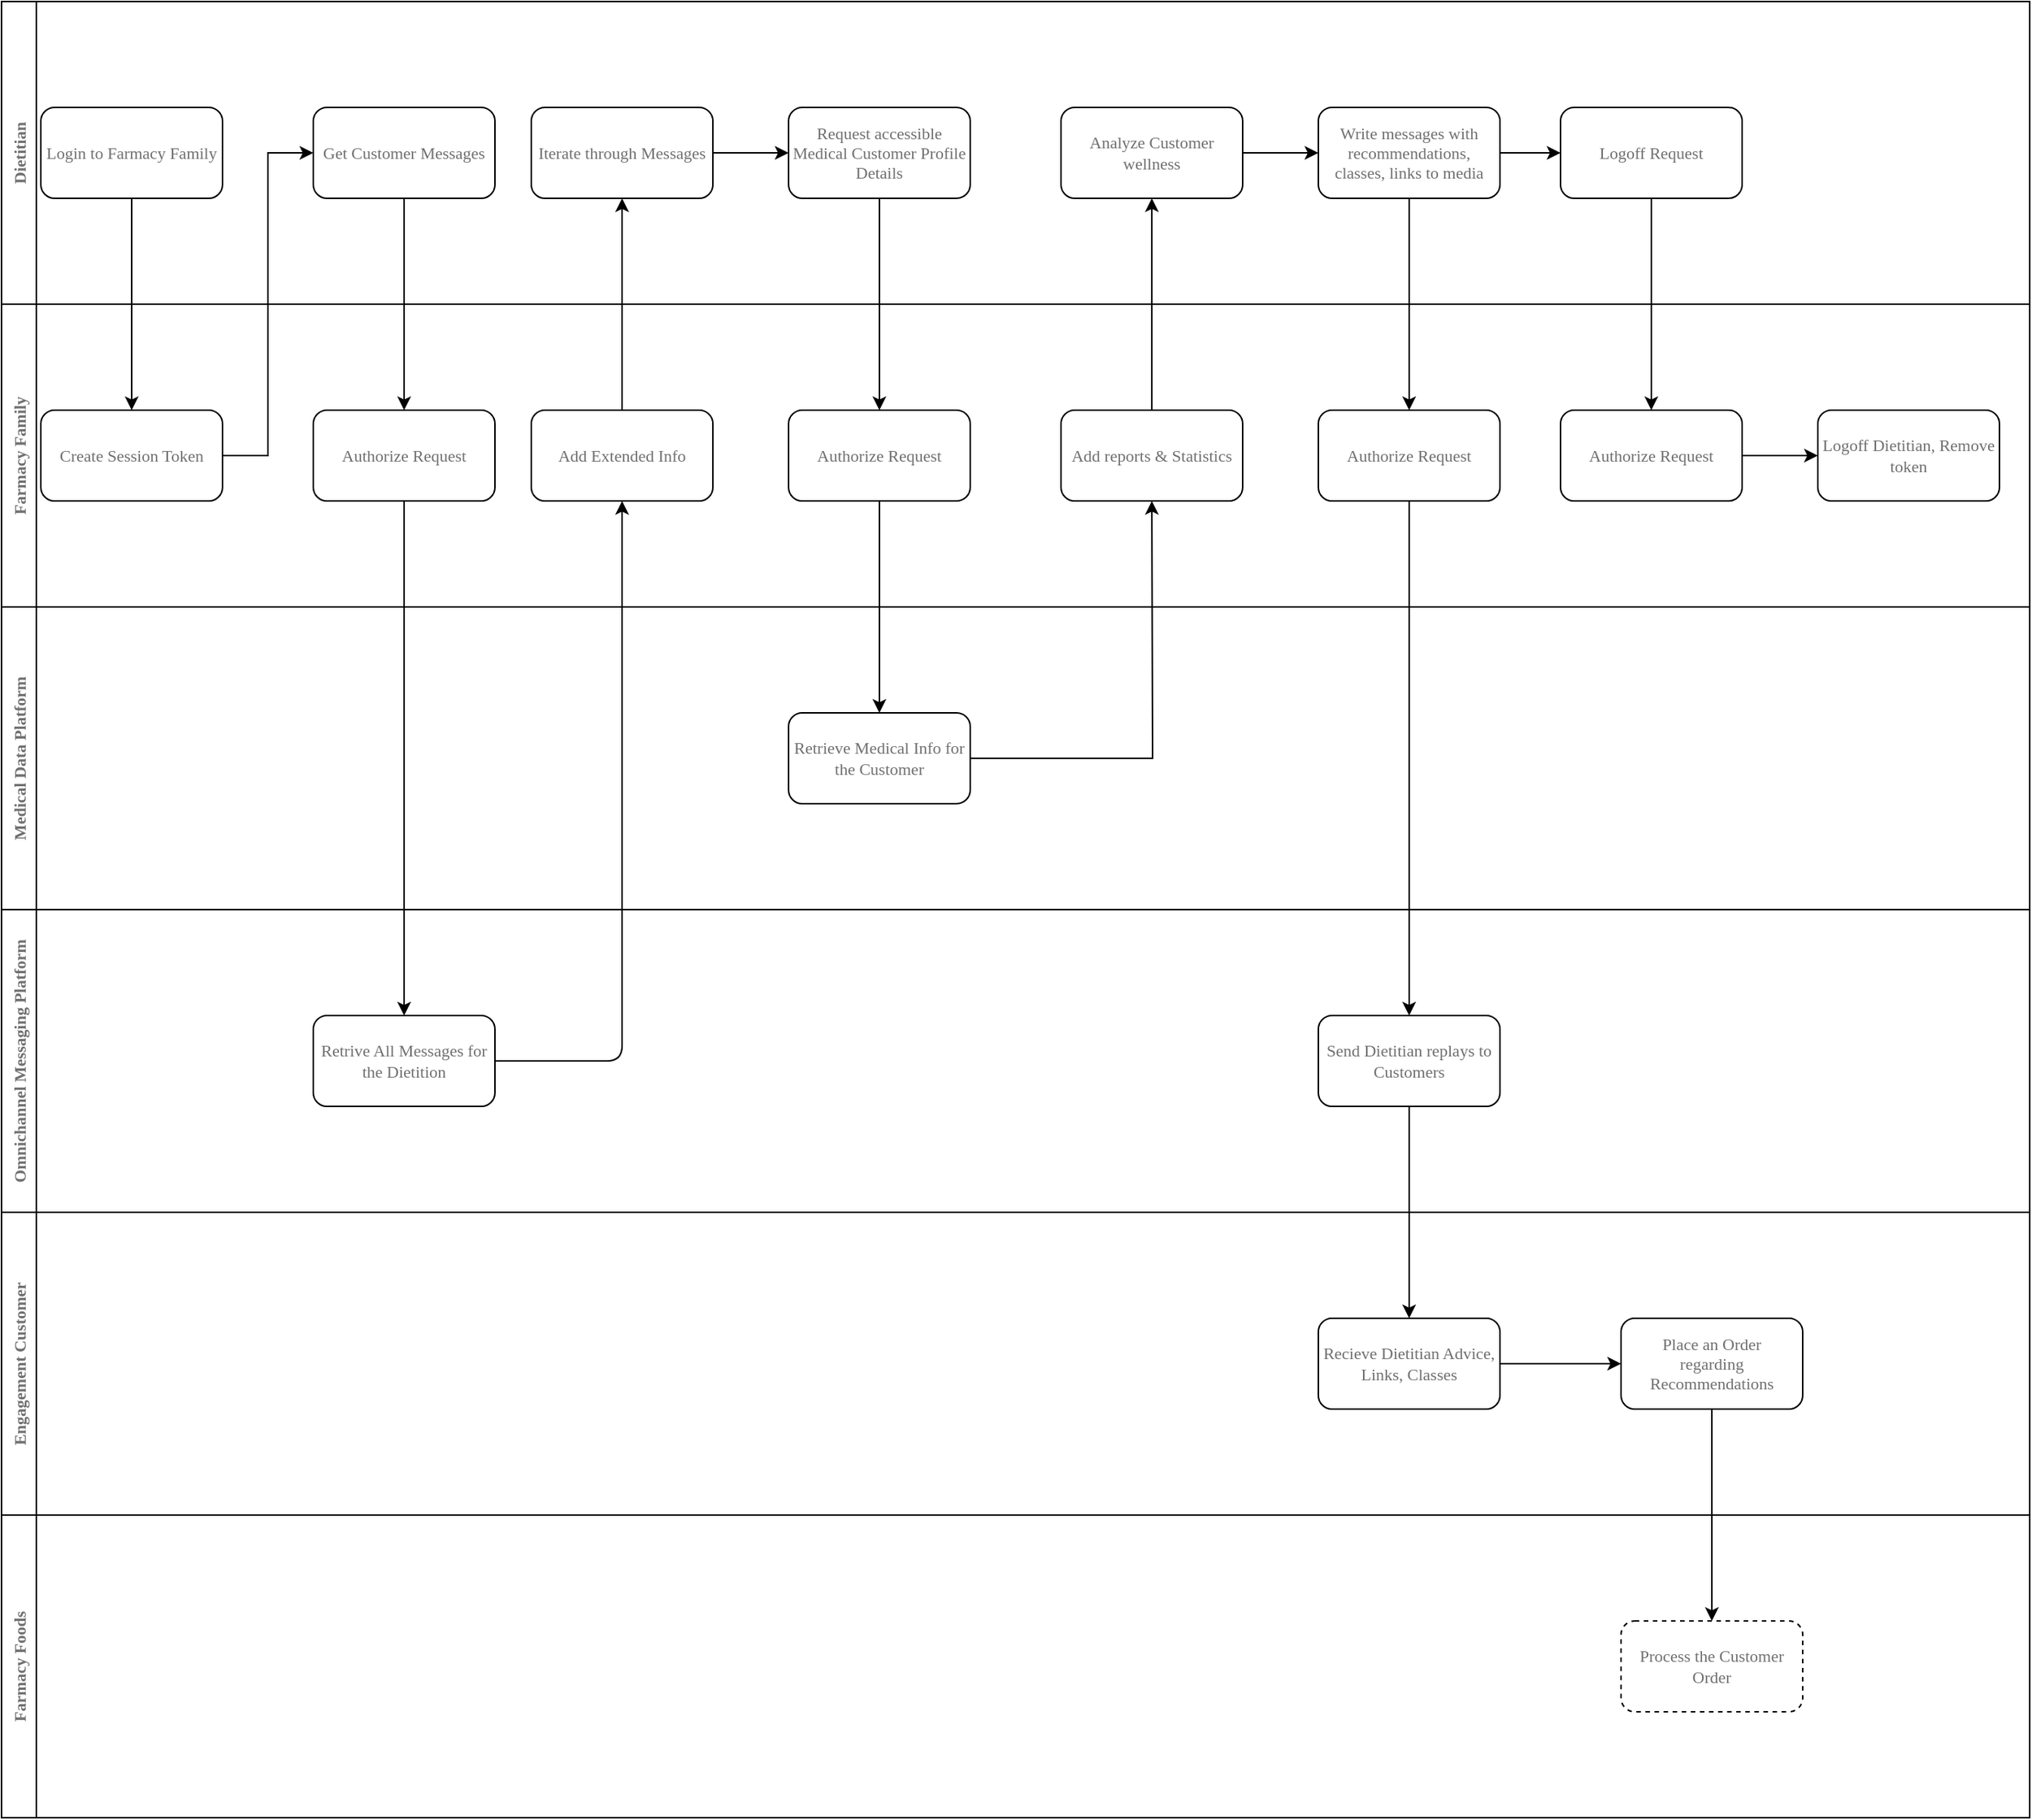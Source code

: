 <mxfile version="13.0.3" type="device"><diagram id="63VdUg3v3XQ5gEG0uyPo" name="CJM 4 Dietition"><mxGraphModel dx="1097" dy="689" grid="1" gridSize="10" guides="1" tooltips="1" connect="1" arrows="1" fold="1" page="1" pageScale="1" pageWidth="1654" pageHeight="1169" math="0" shadow="0"><root><mxCell id="-xe7j4Scvka6LWRaojzO-0"/><mxCell id="-xe7j4Scvka6LWRaojzO-1" parent="-xe7j4Scvka6LWRaojzO-0"/><mxCell id="-xe7j4Scvka6LWRaojzO-2" value="Farmacy Family" style="swimlane;horizontal=0;fontFamily=PT Mono;fontSize=11;fontColor=#707070;startSize=23;" parent="-xe7j4Scvka6LWRaojzO-1" vertex="1"><mxGeometry x="20" y="280" width="1340" height="200" as="geometry"/></mxCell><mxCell id="-xe7j4Scvka6LWRaojzO-6" value="Create Session Token" style="rounded=1;whiteSpace=wrap;html=1;fontFamily=PT Mono;fontSize=11;fontColor=#707070;" parent="-xe7j4Scvka6LWRaojzO-2" vertex="1"><mxGeometry x="26" y="70" width="120" height="60" as="geometry"/></mxCell><mxCell id="gjC5xjdrKFCjEUWHrAHw-2" value="Authorize Request" style="rounded=1;whiteSpace=wrap;html=1;fontFamily=PT Mono;fontSize=11;fontColor=#707070;" vertex="1" parent="-xe7j4Scvka6LWRaojzO-2"><mxGeometry x="520" y="70" width="120" height="60" as="geometry"/></mxCell><mxCell id="gjC5xjdrKFCjEUWHrAHw-6" value="Authorize Request" style="rounded=1;whiteSpace=wrap;html=1;fontFamily=PT Mono;fontSize=11;fontColor=#707070;" vertex="1" parent="-xe7j4Scvka6LWRaojzO-2"><mxGeometry x="206" y="70" width="120" height="60" as="geometry"/></mxCell><mxCell id="gjC5xjdrKFCjEUWHrAHw-9" value="Add Extended Info" style="rounded=1;whiteSpace=wrap;html=1;fontFamily=PT Mono;fontSize=11;fontColor=#707070;" vertex="1" parent="-xe7j4Scvka6LWRaojzO-2"><mxGeometry x="350" y="70" width="120" height="60" as="geometry"/></mxCell><mxCell id="gjC5xjdrKFCjEUWHrAHw-15" value="Add reports &amp;amp; Statistics" style="rounded=1;whiteSpace=wrap;html=1;fontFamily=PT Mono;fontSize=11;fontColor=#707070;" vertex="1" parent="-xe7j4Scvka6LWRaojzO-2"><mxGeometry x="700" y="70" width="120" height="60" as="geometry"/></mxCell><mxCell id="gjC5xjdrKFCjEUWHrAHw-27" value="Authorize Request" style="rounded=1;whiteSpace=wrap;html=1;fontFamily=PT Mono;fontSize=11;fontColor=#707070;" vertex="1" parent="-xe7j4Scvka6LWRaojzO-2"><mxGeometry x="870" y="70" width="120" height="60" as="geometry"/></mxCell><mxCell id="gjC5xjdrKFCjEUWHrAHw-34" value="Authorize Request" style="rounded=1;whiteSpace=wrap;html=1;fontFamily=PT Mono;fontSize=11;fontColor=#707070;" vertex="1" parent="-xe7j4Scvka6LWRaojzO-2"><mxGeometry x="1030" y="70" width="120" height="60" as="geometry"/></mxCell><mxCell id="gjC5xjdrKFCjEUWHrAHw-36" value="Logoff Dietitian, Remove token" style="rounded=1;whiteSpace=wrap;html=1;fontFamily=PT Mono;fontSize=11;fontColor=#707070;" vertex="1" parent="-xe7j4Scvka6LWRaojzO-2"><mxGeometry x="1200" y="70" width="120" height="60" as="geometry"/></mxCell><mxCell id="gjC5xjdrKFCjEUWHrAHw-37" value="" style="endArrow=classic;html=1;exitX=1;exitY=0.5;exitDx=0;exitDy=0;entryX=0;entryY=0.5;entryDx=0;entryDy=0;" edge="1" parent="-xe7j4Scvka6LWRaojzO-2" source="gjC5xjdrKFCjEUWHrAHw-34" target="gjC5xjdrKFCjEUWHrAHw-36"><mxGeometry width="50" height="50" relative="1" as="geometry"><mxPoint x="1160" y="130" as="sourcePoint"/><mxPoint x="1210" y="80" as="targetPoint"/></mxGeometry></mxCell><mxCell id="-xe7j4Scvka6LWRaojzO-4" value="Dietitian" style="swimlane;horizontal=0;fontFamily=PT Mono;fontSize=11;fontColor=#707070;" parent="-xe7j4Scvka6LWRaojzO-1" vertex="1"><mxGeometry x="20" y="80" width="1340" height="200" as="geometry"/></mxCell><mxCell id="-xe7j4Scvka6LWRaojzO-5" value="Login to Farmacy Family" style="rounded=1;whiteSpace=wrap;html=1;fontFamily=PT Mono;fontSize=11;fontColor=#707070;" parent="-xe7j4Scvka6LWRaojzO-4" vertex="1"><mxGeometry x="26" y="70" width="120" height="60" as="geometry"/></mxCell><mxCell id="-xe7j4Scvka6LWRaojzO-17" value="Analyze Customer wellness" style="whiteSpace=wrap;html=1;rounded=1;fontFamily=PT Mono;fontSize=11;fontColor=#707070;" parent="-xe7j4Scvka6LWRaojzO-4" vertex="1"><mxGeometry x="700" y="70" width="120" height="60" as="geometry"/></mxCell><mxCell id="-xe7j4Scvka6LWRaojzO-8" value="Get Customer Messages" style="rounded=1;whiteSpace=wrap;html=1;fontFamily=PT Mono;fontSize=11;fontColor=#707070;" parent="-xe7j4Scvka6LWRaojzO-4" vertex="1"><mxGeometry x="206" y="70" width="120" height="60" as="geometry"/></mxCell><mxCell id="gjC5xjdrKFCjEUWHrAHw-0" value="Request accessible Medical Customer Profile Details" style="rounded=1;whiteSpace=wrap;html=1;fontFamily=PT Mono;fontSize=11;fontColor=#707070;" vertex="1" parent="-xe7j4Scvka6LWRaojzO-4"><mxGeometry x="520" y="70" width="120" height="60" as="geometry"/></mxCell><mxCell id="gjC5xjdrKFCjEUWHrAHw-11" value="Iterate through Messages" style="rounded=1;whiteSpace=wrap;html=1;fontFamily=PT Mono;fontSize=11;fontColor=#707070;" vertex="1" parent="-xe7j4Scvka6LWRaojzO-4"><mxGeometry x="350" y="70" width="120" height="60" as="geometry"/></mxCell><mxCell id="gjC5xjdrKFCjEUWHrAHw-13" value="" style="endArrow=classic;html=1;exitX=1;exitY=0.5;exitDx=0;exitDy=0;entryX=0;entryY=0.5;entryDx=0;entryDy=0;" edge="1" parent="-xe7j4Scvka6LWRaojzO-4" source="gjC5xjdrKFCjEUWHrAHw-11" target="gjC5xjdrKFCjEUWHrAHw-0"><mxGeometry width="50" height="50" relative="1" as="geometry"><mxPoint x="500" y="130" as="sourcePoint"/><mxPoint x="550" y="80" as="targetPoint"/></mxGeometry></mxCell><mxCell id="gjC5xjdrKFCjEUWHrAHw-21" value="Write messages with recommendations,&lt;br&gt;classes, links to media" style="whiteSpace=wrap;html=1;rounded=1;fontFamily=PT Mono;fontSize=11;fontColor=#707070;" vertex="1" parent="-xe7j4Scvka6LWRaojzO-4"><mxGeometry x="870" y="70" width="120" height="60" as="geometry"/></mxCell><mxCell id="gjC5xjdrKFCjEUWHrAHw-22" value="" style="endArrow=classic;html=1;exitX=1;exitY=0.5;exitDx=0;exitDy=0;" edge="1" parent="-xe7j4Scvka6LWRaojzO-4" source="-xe7j4Scvka6LWRaojzO-17" target="gjC5xjdrKFCjEUWHrAHw-21"><mxGeometry width="50" height="50" relative="1" as="geometry"><mxPoint x="840" y="130" as="sourcePoint"/><mxPoint x="890" y="80" as="targetPoint"/></mxGeometry></mxCell><mxCell id="gjC5xjdrKFCjEUWHrAHw-32" value="Logoff Request" style="whiteSpace=wrap;html=1;rounded=1;fontFamily=PT Mono;fontSize=11;fontColor=#707070;" vertex="1" parent="-xe7j4Scvka6LWRaojzO-4"><mxGeometry x="1030" y="70" width="120" height="60" as="geometry"/></mxCell><mxCell id="gjC5xjdrKFCjEUWHrAHw-33" value="" style="endArrow=classic;html=1;exitX=1;exitY=0.5;exitDx=0;exitDy=0;entryX=0;entryY=0.5;entryDx=0;entryDy=0;" edge="1" parent="-xe7j4Scvka6LWRaojzO-4" source="gjC5xjdrKFCjEUWHrAHw-21" target="gjC5xjdrKFCjEUWHrAHw-32"><mxGeometry width="50" height="50" relative="1" as="geometry"><mxPoint x="1000" y="100" as="sourcePoint"/><mxPoint x="1050" y="50" as="targetPoint"/></mxGeometry></mxCell><mxCell id="-xe7j4Scvka6LWRaojzO-7" style="edgeStyle=orthogonalEdgeStyle;rounded=0;orthogonalLoop=1;jettySize=auto;html=1;fontFamily=PT Mono;fontSize=11;fontColor=#707070;startArrow=none;startFill=0;endArrow=classic;endFill=1;verticalAlign=middle;" parent="-xe7j4Scvka6LWRaojzO-1" source="-xe7j4Scvka6LWRaojzO-5" target="-xe7j4Scvka6LWRaojzO-6" edge="1"><mxGeometry relative="1" as="geometry"/></mxCell><mxCell id="-xe7j4Scvka6LWRaojzO-19" value="Medical Data Platform" style="swimlane;horizontal=0;fontFamily=PT Mono;fontSize=11;fontColor=#707070;" parent="-xe7j4Scvka6LWRaojzO-1" vertex="1"><mxGeometry x="20" y="480" width="1340" height="200" as="geometry"/></mxCell><mxCell id="-xe7j4Scvka6LWRaojzO-22" value="" style="edgeStyle=orthogonalEdgeStyle;rounded=0;orthogonalLoop=1;jettySize=auto;html=1;fontFamily=PT Mono;fontSize=11;fontColor=#707070;startArrow=none;startFill=0;endArrow=classic;endFill=1;verticalAlign=middle;" parent="-xe7j4Scvka6LWRaojzO-19" edge="1"><mxGeometry relative="1" as="geometry"><mxPoint x="390" y="135" as="sourcePoint"/></mxGeometry></mxCell><mxCell id="-xe7j4Scvka6LWRaojzO-37" value="Retrieve Medical Info for the Customer" style="whiteSpace=wrap;html=1;rounded=1;fontFamily=PT Mono;fontSize=11;fontColor=#707070;" parent="-xe7j4Scvka6LWRaojzO-19" vertex="1"><mxGeometry x="520" y="70" width="120" height="60" as="geometry"/></mxCell><mxCell id="-xe7j4Scvka6LWRaojzO-27" value="" style="edgeStyle=orthogonalEdgeStyle;rounded=0;orthogonalLoop=1;jettySize=auto;html=1;fontFamily=PT Mono;fontSize=11;fontColor=#707070;startArrow=none;startFill=0;endArrow=classic;endFill=1;verticalAlign=middle;exitX=0.5;exitY=1;exitDx=0;exitDy=0;entryX=0.5;entryY=0;entryDx=0;entryDy=0;" parent="-xe7j4Scvka6LWRaojzO-1" source="gjC5xjdrKFCjEUWHrAHw-21" target="gjC5xjdrKFCjEUWHrAHw-27" edge="1"><mxGeometry relative="1" as="geometry"><mxPoint x="1035" y="225" as="sourcePoint"/><mxPoint x="1035" y="535" as="targetPoint"/></mxGeometry></mxCell><mxCell id="iRI83zPjtPN8Ko4ZnSms-0" value="Omnichannel Messaging Platform" style="swimlane;horizontal=0;fontFamily=PT Mono;fontSize=11;fontColor=#707070;" parent="-xe7j4Scvka6LWRaojzO-1" vertex="1"><mxGeometry x="20" y="680" width="1340" height="200" as="geometry"/></mxCell><mxCell id="iRI83zPjtPN8Ko4ZnSms-1" value="" style="edgeStyle=orthogonalEdgeStyle;rounded=0;orthogonalLoop=1;jettySize=auto;html=1;fontFamily=PT Mono;fontSize=11;fontColor=#707070;startArrow=none;startFill=0;endArrow=classic;endFill=1;verticalAlign=middle;" parent="iRI83zPjtPN8Ko4ZnSms-0" edge="1"><mxGeometry relative="1" as="geometry"><mxPoint x="390" y="135" as="sourcePoint"/></mxGeometry></mxCell><mxCell id="gjC5xjdrKFCjEUWHrAHw-7" value="Retrive All Messages for the Dietition" style="rounded=1;whiteSpace=wrap;html=1;fontFamily=PT Mono;fontSize=11;fontColor=#707070;" vertex="1" parent="iRI83zPjtPN8Ko4ZnSms-0"><mxGeometry x="206" y="70" width="120" height="60" as="geometry"/></mxCell><mxCell id="gjC5xjdrKFCjEUWHrAHw-29" value="Send Dietitian replays to Customers" style="rounded=1;whiteSpace=wrap;html=1;fontFamily=PT Mono;fontSize=11;fontColor=#707070;" vertex="1" parent="iRI83zPjtPN8Ko4ZnSms-0"><mxGeometry x="870" y="70" width="120" height="60" as="geometry"/></mxCell><mxCell id="iRI83zPjtPN8Ko4ZnSms-5" style="edgeStyle=orthogonalEdgeStyle;rounded=0;orthogonalLoop=1;jettySize=auto;html=1;fontFamily=PT Mono;fontSize=11;fontColor=#707070;startArrow=none;startFill=0;endArrow=classic;endFill=1;verticalAlign=middle;exitX=1;exitY=0.5;exitDx=0;exitDy=0;" parent="-xe7j4Scvka6LWRaojzO-1" source="-xe7j4Scvka6LWRaojzO-37" edge="1"><mxGeometry relative="1" as="geometry"><mxPoint x="780" y="410" as="targetPoint"/></mxGeometry></mxCell><mxCell id="-xe7j4Scvka6LWRaojzO-9" value="" style="edgeStyle=orthogonalEdgeStyle;rounded=0;orthogonalLoop=1;jettySize=auto;html=1;fontFamily=PT Mono;fontSize=11;fontColor=#707070;startArrow=none;startFill=0;endArrow=classic;endFill=1;verticalAlign=middle;entryX=0;entryY=0.5;entryDx=0;entryDy=0;" parent="-xe7j4Scvka6LWRaojzO-1" source="-xe7j4Scvka6LWRaojzO-6" target="-xe7j4Scvka6LWRaojzO-8" edge="1"><mxGeometry relative="1" as="geometry"/></mxCell><mxCell id="gjC5xjdrKFCjEUWHrAHw-3" value="" style="endArrow=classic;html=1;exitX=0.5;exitY=1;exitDx=0;exitDy=0;entryX=0.5;entryY=0;entryDx=0;entryDy=0;" edge="1" parent="-xe7j4Scvka6LWRaojzO-1" source="gjC5xjdrKFCjEUWHrAHw-0" target="gjC5xjdrKFCjEUWHrAHw-2"><mxGeometry width="50" height="50" relative="1" as="geometry"><mxPoint x="620" y="330" as="sourcePoint"/><mxPoint x="670" y="280" as="targetPoint"/></mxGeometry></mxCell><mxCell id="gjC5xjdrKFCjEUWHrAHw-1" value="" style="edgeStyle=orthogonalEdgeStyle;rounded=0;orthogonalLoop=1;jettySize=auto;html=1;exitX=0.5;exitY=1;exitDx=0;exitDy=0;entryX=0.5;entryY=0;entryDx=0;entryDy=0;" edge="1" parent="-xe7j4Scvka6LWRaojzO-1" source="-xe7j4Scvka6LWRaojzO-8" target="gjC5xjdrKFCjEUWHrAHw-6"><mxGeometry relative="1" as="geometry"/></mxCell><mxCell id="gjC5xjdrKFCjEUWHrAHw-8" value="" style="edgeStyle=orthogonalEdgeStyle;rounded=0;orthogonalLoop=1;jettySize=auto;html=1;" edge="1" parent="-xe7j4Scvka6LWRaojzO-1" source="gjC5xjdrKFCjEUWHrAHw-6" target="gjC5xjdrKFCjEUWHrAHw-7"><mxGeometry relative="1" as="geometry"/></mxCell><mxCell id="gjC5xjdrKFCjEUWHrAHw-10" value="" style="endArrow=classic;html=1;entryX=0.5;entryY=1;entryDx=0;entryDy=0;exitX=1;exitY=0.5;exitDx=0;exitDy=0;edgeStyle=orthogonalEdgeStyle;" edge="1" parent="-xe7j4Scvka6LWRaojzO-1" source="gjC5xjdrKFCjEUWHrAHw-7" target="gjC5xjdrKFCjEUWHrAHw-9"><mxGeometry width="50" height="50" relative="1" as="geometry"><mxPoint x="326" y="150" as="sourcePoint"/><mxPoint x="416.711" y="780" as="targetPoint"/></mxGeometry></mxCell><mxCell id="gjC5xjdrKFCjEUWHrAHw-12" value="" style="endArrow=classic;html=1;exitX=0.5;exitY=0;exitDx=0;exitDy=0;entryX=0.5;entryY=1;entryDx=0;entryDy=0;" edge="1" parent="-xe7j4Scvka6LWRaojzO-1" source="gjC5xjdrKFCjEUWHrAHw-9" target="gjC5xjdrKFCjEUWHrAHw-11"><mxGeometry width="50" height="50" relative="1" as="geometry"><mxPoint x="410" y="310" as="sourcePoint"/><mxPoint x="460" y="260" as="targetPoint"/></mxGeometry></mxCell><mxCell id="gjC5xjdrKFCjEUWHrAHw-14" value="" style="endArrow=classic;html=1;exitX=0.5;exitY=1;exitDx=0;exitDy=0;entryX=0.5;entryY=0;entryDx=0;entryDy=0;" edge="1" parent="-xe7j4Scvka6LWRaojzO-1" source="gjC5xjdrKFCjEUWHrAHw-2" target="-xe7j4Scvka6LWRaojzO-37"><mxGeometry width="50" height="50" relative="1" as="geometry"><mxPoint x="600" y="540" as="sourcePoint"/><mxPoint x="650" y="490" as="targetPoint"/></mxGeometry></mxCell><mxCell id="gjC5xjdrKFCjEUWHrAHw-18" value="" style="endArrow=classic;html=1;exitX=0.5;exitY=0;exitDx=0;exitDy=0;entryX=0.5;entryY=1;entryDx=0;entryDy=0;" edge="1" parent="-xe7j4Scvka6LWRaojzO-1" source="gjC5xjdrKFCjEUWHrAHw-15" target="-xe7j4Scvka6LWRaojzO-17"><mxGeometry width="50" height="50" relative="1" as="geometry"><mxPoint x="730" y="310" as="sourcePoint"/><mxPoint x="780" y="260" as="targetPoint"/></mxGeometry></mxCell><mxCell id="gjC5xjdrKFCjEUWHrAHw-23" value="Engagement Customer" style="swimlane;horizontal=0;fontFamily=PT Mono;fontSize=11;fontColor=#707070;" vertex="1" parent="-xe7j4Scvka6LWRaojzO-1"><mxGeometry x="20" y="880" width="1340" height="200" as="geometry"/></mxCell><mxCell id="gjC5xjdrKFCjEUWHrAHw-24" value="" style="edgeStyle=orthogonalEdgeStyle;rounded=0;orthogonalLoop=1;jettySize=auto;html=1;fontFamily=PT Mono;fontSize=11;fontColor=#707070;startArrow=none;startFill=0;endArrow=classic;endFill=1;verticalAlign=middle;" edge="1" parent="gjC5xjdrKFCjEUWHrAHw-23"><mxGeometry relative="1" as="geometry"><mxPoint x="390" y="135" as="sourcePoint"/></mxGeometry></mxCell><mxCell id="gjC5xjdrKFCjEUWHrAHw-42" value="" style="edgeStyle=orthogonalEdgeStyle;rounded=0;orthogonalLoop=1;jettySize=auto;html=1;" edge="1" parent="gjC5xjdrKFCjEUWHrAHw-23" source="gjC5xjdrKFCjEUWHrAHw-26" target="gjC5xjdrKFCjEUWHrAHw-41"><mxGeometry relative="1" as="geometry"/></mxCell><mxCell id="gjC5xjdrKFCjEUWHrAHw-26" value="Recieve Dietitian Advice, Links, Classes" style="rounded=1;whiteSpace=wrap;html=1;fontFamily=PT Mono;fontSize=11;fontColor=#707070;" vertex="1" parent="gjC5xjdrKFCjEUWHrAHw-23"><mxGeometry x="870" y="70" width="120" height="60" as="geometry"/></mxCell><mxCell id="gjC5xjdrKFCjEUWHrAHw-41" value="Place an Order&lt;br&gt;regarding Recommendations" style="rounded=1;whiteSpace=wrap;html=1;fontFamily=PT Mono;fontSize=11;fontColor=#707070;" vertex="1" parent="gjC5xjdrKFCjEUWHrAHw-23"><mxGeometry x="1070" y="70" width="120" height="60" as="geometry"/></mxCell><mxCell id="gjC5xjdrKFCjEUWHrAHw-30" value="" style="endArrow=classic;html=1;exitX=0.5;exitY=1;exitDx=0;exitDy=0;entryX=0.5;entryY=0;entryDx=0;entryDy=0;" edge="1" parent="-xe7j4Scvka6LWRaojzO-1" source="gjC5xjdrKFCjEUWHrAHw-27" target="gjC5xjdrKFCjEUWHrAHw-29"><mxGeometry width="50" height="50" relative="1" as="geometry"><mxPoint x="1000" y="640" as="sourcePoint"/><mxPoint x="1050" y="590" as="targetPoint"/></mxGeometry></mxCell><mxCell id="gjC5xjdrKFCjEUWHrAHw-31" value="" style="endArrow=classic;html=1;exitX=0.5;exitY=1;exitDx=0;exitDy=0;entryX=0.5;entryY=0;entryDx=0;entryDy=0;" edge="1" parent="-xe7j4Scvka6LWRaojzO-1" source="gjC5xjdrKFCjEUWHrAHw-29" target="gjC5xjdrKFCjEUWHrAHw-26"><mxGeometry width="50" height="50" relative="1" as="geometry"><mxPoint x="990" y="910" as="sourcePoint"/><mxPoint x="1040" y="860" as="targetPoint"/></mxGeometry></mxCell><mxCell id="gjC5xjdrKFCjEUWHrAHw-35" value="" style="endArrow=classic;html=1;exitX=0.5;exitY=1;exitDx=0;exitDy=0;" edge="1" parent="-xe7j4Scvka6LWRaojzO-1" source="gjC5xjdrKFCjEUWHrAHw-32" target="gjC5xjdrKFCjEUWHrAHw-34"><mxGeometry width="50" height="50" relative="1" as="geometry"><mxPoint x="1130" y="260" as="sourcePoint"/><mxPoint x="1180" y="210" as="targetPoint"/></mxGeometry></mxCell><mxCell id="gjC5xjdrKFCjEUWHrAHw-38" value="Farmacy Foods" style="swimlane;horizontal=0;fontFamily=PT Mono;fontSize=11;fontColor=#707070;" vertex="1" parent="-xe7j4Scvka6LWRaojzO-1"><mxGeometry x="20" y="1080" width="1340" height="200" as="geometry"/></mxCell><mxCell id="gjC5xjdrKFCjEUWHrAHw-39" value="" style="edgeStyle=orthogonalEdgeStyle;rounded=0;orthogonalLoop=1;jettySize=auto;html=1;fontFamily=PT Mono;fontSize=11;fontColor=#707070;startArrow=none;startFill=0;endArrow=classic;endFill=1;verticalAlign=middle;" edge="1" parent="gjC5xjdrKFCjEUWHrAHw-38"><mxGeometry relative="1" as="geometry"><mxPoint x="390" y="135" as="sourcePoint"/></mxGeometry></mxCell><mxCell id="gjC5xjdrKFCjEUWHrAHw-40" value="Process the Customer Order" style="rounded=1;whiteSpace=wrap;html=1;fontFamily=PT Mono;fontSize=11;fontColor=#707070;dashed=1;" vertex="1" parent="gjC5xjdrKFCjEUWHrAHw-38"><mxGeometry x="1070" y="70" width="120" height="60" as="geometry"/></mxCell><mxCell id="gjC5xjdrKFCjEUWHrAHw-43" value="" style="endArrow=classic;html=1;exitX=0.5;exitY=1;exitDx=0;exitDy=0;" edge="1" parent="-xe7j4Scvka6LWRaojzO-1" source="gjC5xjdrKFCjEUWHrAHw-41" target="gjC5xjdrKFCjEUWHrAHw-40"><mxGeometry width="50" height="50" relative="1" as="geometry"><mxPoint x="1150" y="1140" as="sourcePoint"/><mxPoint x="1200" y="1090" as="targetPoint"/></mxGeometry></mxCell></root></mxGraphModel></diagram></mxfile>